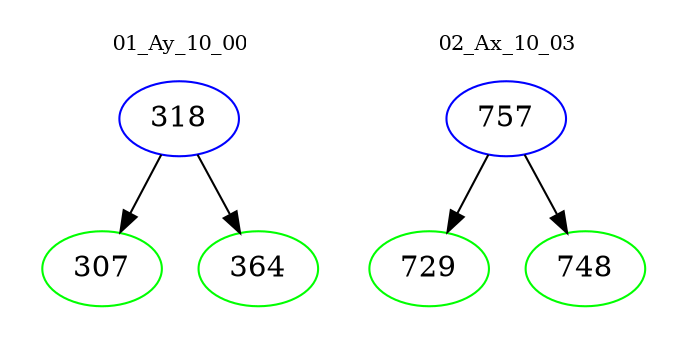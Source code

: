 digraph{
subgraph cluster_0 {
color = white
label = "01_Ay_10_00";
fontsize=10;
T0_318 [label="318", color="blue"]
T0_318 -> T0_307 [color="black"]
T0_307 [label="307", color="green"]
T0_318 -> T0_364 [color="black"]
T0_364 [label="364", color="green"]
}
subgraph cluster_1 {
color = white
label = "02_Ax_10_03";
fontsize=10;
T1_757 [label="757", color="blue"]
T1_757 -> T1_729 [color="black"]
T1_729 [label="729", color="green"]
T1_757 -> T1_748 [color="black"]
T1_748 [label="748", color="green"]
}
}
